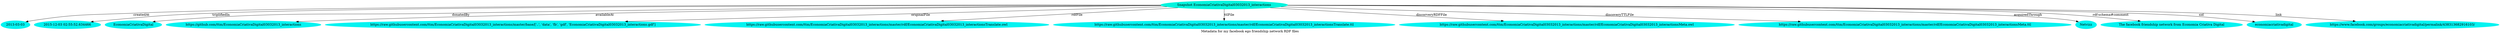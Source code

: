 digraph  {
	graph [label="Metadata for my facebook ego friendship network RDF files"];
	node [label="\N"];
	"Snapshot EconomiaCriativaDigital03032013_interactions"	 [color="#02F3DD",
		style=filled];
	72733	 [color="#02F3F1",
		label="2013-03-03",
		style=filled];
	"Snapshot EconomiaCriativaDigital03032013_interactions" -> 72733	 [label=createdAt];
	72734	 [color="#02F3F1",
		label="2015-12-03 02:55:52.634466",
		style=filled];
	"Snapshot EconomiaCriativaDigital03032013_interactions" -> 72734	 [label=triplifiedIn];
	72735	 [color="#02F3F1",
		label=EconomiaCriativaDigital,
		style=filled];
	"Snapshot EconomiaCriativaDigital03032013_interactions" -> 72735	 [label=donatedBy];
	72736	 [color="#02F3F1",
		label="https://github.com/ttm/EconomiaCriativaDigital03032013_interactions",
		style=filled];
	"Snapshot EconomiaCriativaDigital03032013_interactions" -> 72736	 [label=availableAt];
	72737	 [color="#02F3F1",
		label="https://raw.githubusercontent.com/ttm/EconomiaCriativaDigital03032013_interactions/master/base/['..', 'data', 'fb', 'gdf', 'EconomiaCriativaDigital03032013_\
interactions.gdf']",
		style=filled];
	"Snapshot EconomiaCriativaDigital03032013_interactions" -> 72737	 [label=originalFile];
	72738	 [color="#02F3F1",
		label="https://raw.githubusercontent.com/ttm/EconomiaCriativaDigital03032013_interactions/master/rdf/EconomiaCriativaDigital03032013_interactionsTranslate.owl",
		style=filled];
	"Snapshot EconomiaCriativaDigital03032013_interactions" -> 72738	 [label=rdfFile];
	72739	 [color="#02F3F1",
		label="https://raw.githubusercontent.com/ttm/EconomiaCriativaDigital03032013_interactions/master/rdf/EconomiaCriativaDigital03032013_interactionsTranslate.ttl",
		style=filled];
	"Snapshot EconomiaCriativaDigital03032013_interactions" -> 72739	 [label=ttlFile];
	72740	 [color="#02F3F1",
		label="https://raw.githubusercontent.com/ttm/EconomiaCriativaDigital03032013_interactions/master/rdf/EconomiaCriativaDigital03032013_interactionsMeta.owl",
		style=filled];
	"Snapshot EconomiaCriativaDigital03032013_interactions" -> 72740	 [label=discorveryRDFFile];
	72741	 [color="#02F3F1",
		label="https://raw.githubusercontent.com/ttm/EconomiaCriativaDigital03032013_interactions/master/rdf/EconomiaCriativaDigital03032013_interactionsMeta.ttl",
		style=filled];
	"Snapshot EconomiaCriativaDigital03032013_interactions" -> 72741	 [label=discoveryTTLFile];
	72742	 [color="#02F3F1",
		label=Netvizz,
		style=filled];
	"Snapshot EconomiaCriativaDigital03032013_interactions" -> 72742	 [label=acquiredThrough];
	72743	 [color="#02F3F1",
		label="The facebook friendship network from Economia Criativa Digital",
		style=filled];
	"Snapshot EconomiaCriativaDigital03032013_interactions" -> 72743	 [label="rdf-schema#comment"];
	72744	 [color="#02F3F1",
		label=economiacriativadigital,
		style=filled];
	"Snapshot EconomiaCriativaDigital03032013_interactions" -> 72744	 [label=sid];
	72745	 [color="#02F3F1",
		label="https://www.facebook.com/groups/economiacriativadigital/permalink/438313682916103/",
		style=filled];
	"Snapshot EconomiaCriativaDigital03032013_interactions" -> 72745	 [label=link];
}
